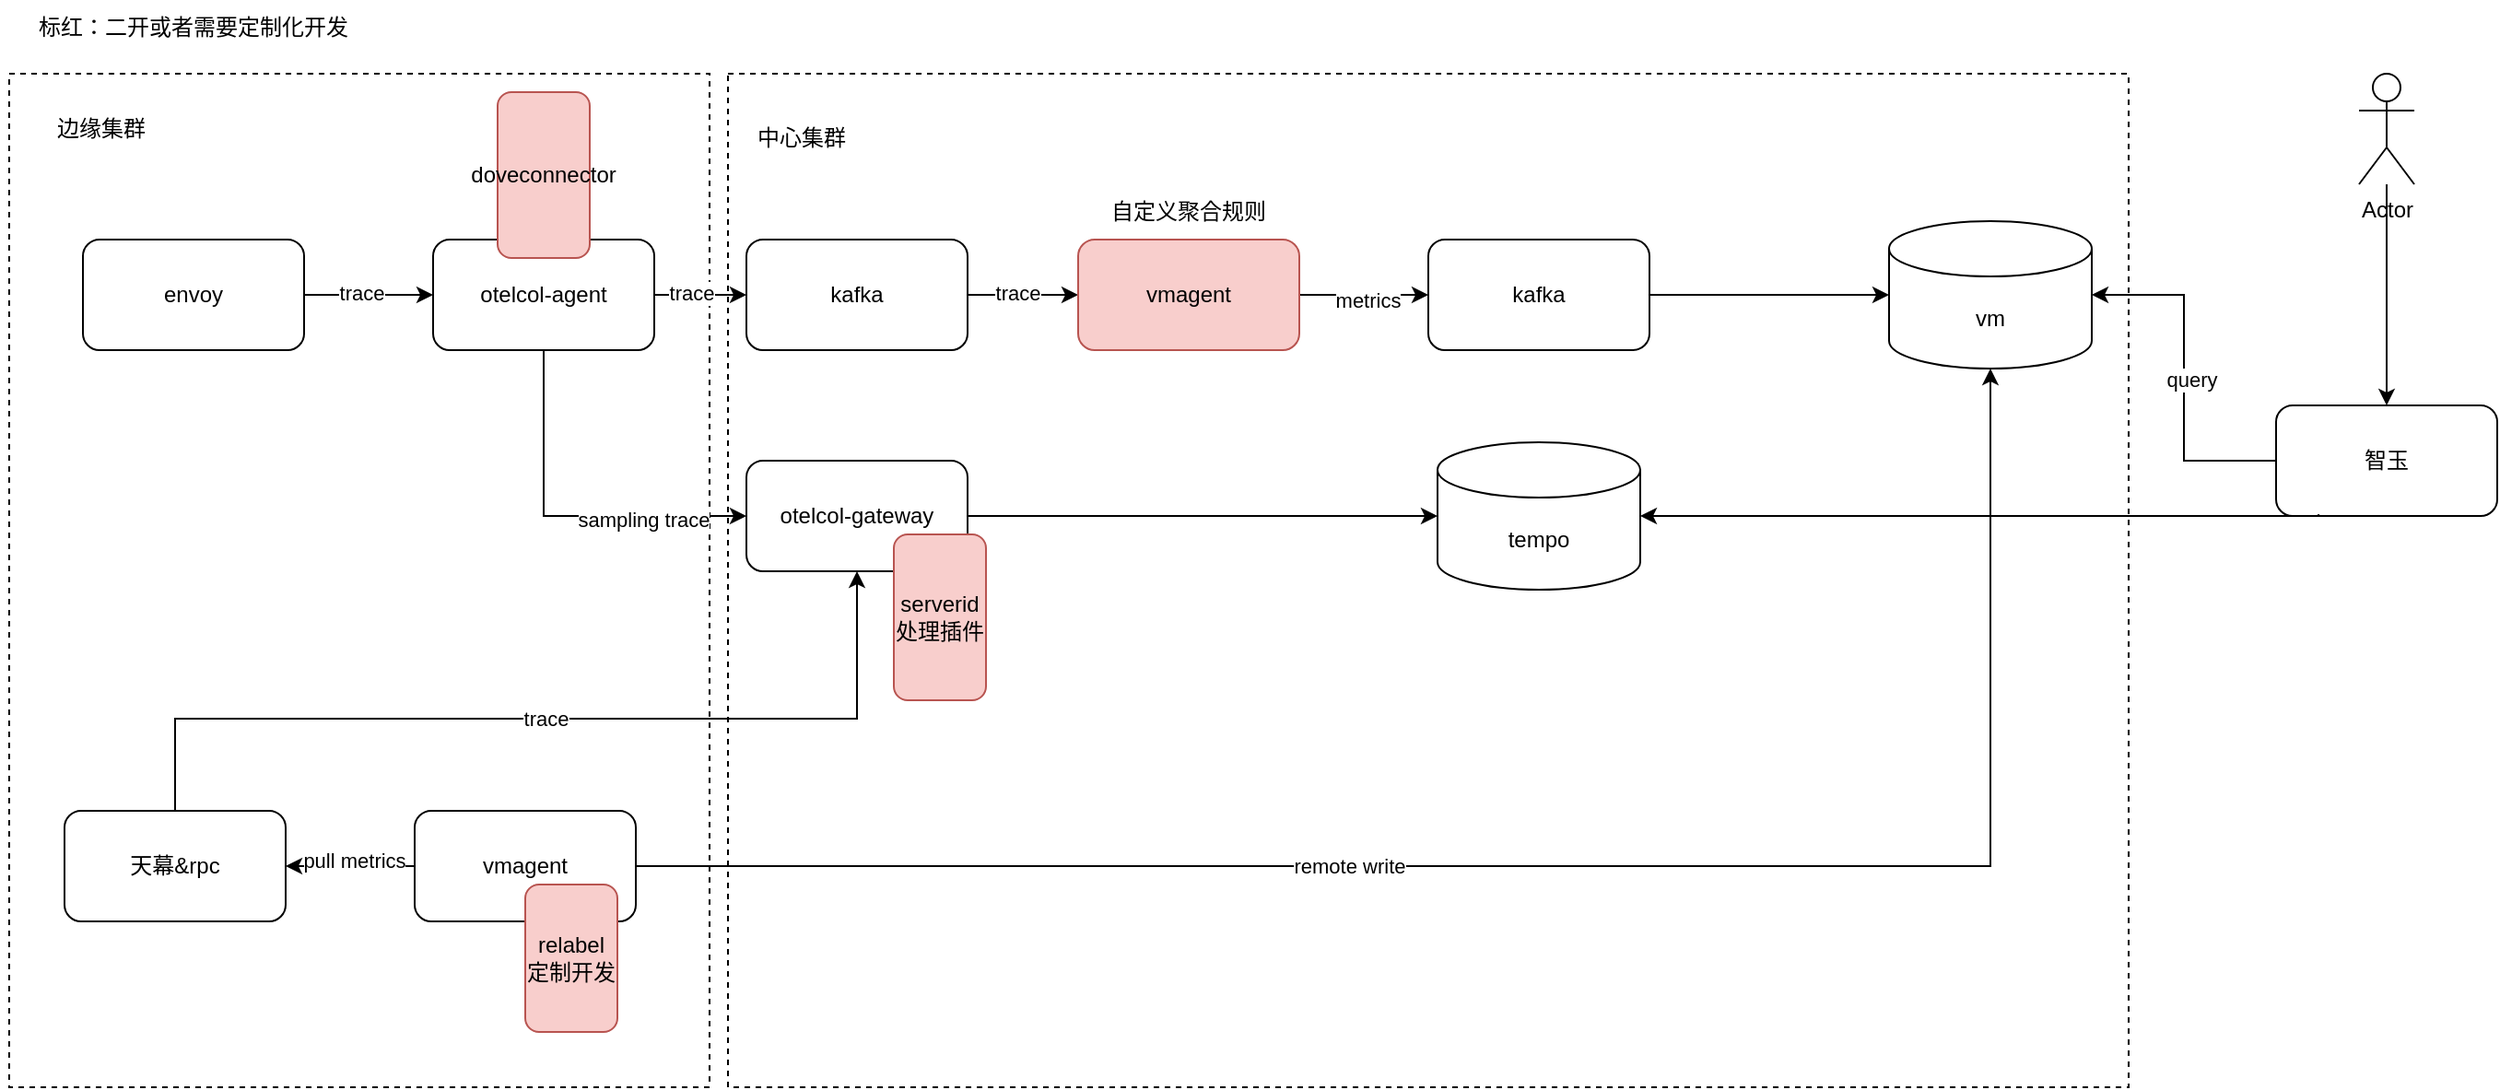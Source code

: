 <mxfile version="28.0.4">
  <diagram name="第 1 页" id="F-PVojoKSc9qVgIyFXDi">
    <mxGraphModel dx="1042" dy="670" grid="1" gridSize="10" guides="1" tooltips="1" connect="1" arrows="1" fold="1" page="1" pageScale="1" pageWidth="827" pageHeight="1169" math="0" shadow="0">
      <root>
        <mxCell id="0" />
        <mxCell id="1" parent="0" />
        <mxCell id="RF478VplAfsEbwWnG10n-51" value="" style="rounded=0;whiteSpace=wrap;html=1;dashed=1;" parent="1" vertex="1">
          <mxGeometry x="430" y="90" width="760" height="550" as="geometry" />
        </mxCell>
        <mxCell id="RF478VplAfsEbwWnG10n-49" value="" style="rounded=0;whiteSpace=wrap;html=1;dashed=1;" parent="1" vertex="1">
          <mxGeometry x="40" y="90" width="380" height="550" as="geometry" />
        </mxCell>
        <mxCell id="RF478VplAfsEbwWnG10n-8" value="" style="edgeStyle=orthogonalEdgeStyle;rounded=0;orthogonalLoop=1;jettySize=auto;html=1;" parent="1" source="RF478VplAfsEbwWnG10n-1" target="RF478VplAfsEbwWnG10n-4" edge="1">
          <mxGeometry relative="1" as="geometry" />
        </mxCell>
        <mxCell id="RF478VplAfsEbwWnG10n-17" value="trace" style="edgeLabel;html=1;align=center;verticalAlign=middle;resizable=0;points=[];" parent="RF478VplAfsEbwWnG10n-8" vertex="1" connectable="0">
          <mxGeometry x="-0.2" y="1" relative="1" as="geometry">
            <mxPoint as="offset" />
          </mxGeometry>
        </mxCell>
        <mxCell id="RF478VplAfsEbwWnG10n-30" style="edgeStyle=orthogonalEdgeStyle;rounded=0;orthogonalLoop=1;jettySize=auto;html=1;entryX=0;entryY=0.5;entryDx=0;entryDy=0;" parent="1" source="RF478VplAfsEbwWnG10n-1" target="RF478VplAfsEbwWnG10n-11" edge="1">
          <mxGeometry relative="1" as="geometry">
            <Array as="points">
              <mxPoint x="330" y="330" />
            </Array>
          </mxGeometry>
        </mxCell>
        <mxCell id="RF478VplAfsEbwWnG10n-32" value="sampling trace" style="edgeLabel;html=1;align=center;verticalAlign=middle;resizable=0;points=[];" parent="RF478VplAfsEbwWnG10n-30" vertex="1" connectable="0">
          <mxGeometry x="0.44" y="-2" relative="1" as="geometry">
            <mxPoint as="offset" />
          </mxGeometry>
        </mxCell>
        <mxCell id="RF478VplAfsEbwWnG10n-1" value="otelcol-agent" style="rounded=1;whiteSpace=wrap;html=1;" parent="1" vertex="1">
          <mxGeometry x="270" y="180" width="120" height="60" as="geometry" />
        </mxCell>
        <mxCell id="RF478VplAfsEbwWnG10n-7" value="" style="edgeStyle=orthogonalEdgeStyle;rounded=0;orthogonalLoop=1;jettySize=auto;html=1;" parent="1" source="RF478VplAfsEbwWnG10n-3" target="RF478VplAfsEbwWnG10n-1" edge="1">
          <mxGeometry relative="1" as="geometry" />
        </mxCell>
        <mxCell id="RF478VplAfsEbwWnG10n-16" value="trace" style="edgeLabel;html=1;align=center;verticalAlign=middle;resizable=0;points=[];" parent="RF478VplAfsEbwWnG10n-7" vertex="1" connectable="0">
          <mxGeometry x="-0.114" y="1" relative="1" as="geometry">
            <mxPoint as="offset" />
          </mxGeometry>
        </mxCell>
        <mxCell id="RF478VplAfsEbwWnG10n-3" value="envoy" style="rounded=1;whiteSpace=wrap;html=1;" parent="1" vertex="1">
          <mxGeometry x="80" y="180" width="120" height="60" as="geometry" />
        </mxCell>
        <mxCell id="RF478VplAfsEbwWnG10n-9" value="" style="edgeStyle=orthogonalEdgeStyle;rounded=0;orthogonalLoop=1;jettySize=auto;html=1;" parent="1" source="RF478VplAfsEbwWnG10n-4" target="RF478VplAfsEbwWnG10n-5" edge="1">
          <mxGeometry relative="1" as="geometry" />
        </mxCell>
        <mxCell id="RF478VplAfsEbwWnG10n-18" value="trace" style="edgeLabel;html=1;align=center;verticalAlign=middle;resizable=0;points=[];" parent="RF478VplAfsEbwWnG10n-9" vertex="1" connectable="0">
          <mxGeometry x="-0.1" y="1" relative="1" as="geometry">
            <mxPoint as="offset" />
          </mxGeometry>
        </mxCell>
        <mxCell id="RF478VplAfsEbwWnG10n-4" value="kafka" style="rounded=1;whiteSpace=wrap;html=1;" parent="1" vertex="1">
          <mxGeometry x="440" y="180" width="120" height="60" as="geometry" />
        </mxCell>
        <mxCell id="RF478VplAfsEbwWnG10n-10" value="" style="edgeStyle=orthogonalEdgeStyle;rounded=0;orthogonalLoop=1;jettySize=auto;html=1;" parent="1" source="RF478VplAfsEbwWnG10n-5" target="RF478VplAfsEbwWnG10n-6" edge="1">
          <mxGeometry relative="1" as="geometry" />
        </mxCell>
        <mxCell id="RF478VplAfsEbwWnG10n-19" value="metrics" style="edgeLabel;html=1;align=center;verticalAlign=middle;resizable=0;points=[];" parent="RF478VplAfsEbwWnG10n-10" vertex="1" connectable="0">
          <mxGeometry x="0.057" y="-3" relative="1" as="geometry">
            <mxPoint as="offset" />
          </mxGeometry>
        </mxCell>
        <mxCell id="RF478VplAfsEbwWnG10n-5" value="vmagent" style="rounded=1;whiteSpace=wrap;html=1;fillColor=#f8cecc;strokeColor=#b85450;" parent="1" vertex="1">
          <mxGeometry x="620" y="180" width="120" height="60" as="geometry" />
        </mxCell>
        <mxCell id="RF478VplAfsEbwWnG10n-6" value="kafka" style="rounded=1;whiteSpace=wrap;html=1;" parent="1" vertex="1">
          <mxGeometry x="810" y="180" width="120" height="60" as="geometry" />
        </mxCell>
        <mxCell id="RF478VplAfsEbwWnG10n-31" style="edgeStyle=orthogonalEdgeStyle;rounded=0;orthogonalLoop=1;jettySize=auto;html=1;" parent="1" source="RF478VplAfsEbwWnG10n-11" target="RF478VplAfsEbwWnG10n-25" edge="1">
          <mxGeometry relative="1" as="geometry" />
        </mxCell>
        <mxCell id="RF478VplAfsEbwWnG10n-11" value="otelcol-gateway" style="rounded=1;whiteSpace=wrap;html=1;" parent="1" vertex="1">
          <mxGeometry x="440" y="300" width="120" height="60" as="geometry" />
        </mxCell>
        <mxCell id="RF478VplAfsEbwWnG10n-25" value="tempo" style="shape=cylinder3;whiteSpace=wrap;html=1;boundedLbl=1;backgroundOutline=1;size=15;" parent="1" vertex="1">
          <mxGeometry x="815" y="290" width="110" height="80" as="geometry" />
        </mxCell>
        <mxCell id="RF478VplAfsEbwWnG10n-26" value="vm" style="shape=cylinder3;whiteSpace=wrap;html=1;boundedLbl=1;backgroundOutline=1;size=15;" parent="1" vertex="1">
          <mxGeometry x="1060" y="170" width="110" height="80" as="geometry" />
        </mxCell>
        <mxCell id="RF478VplAfsEbwWnG10n-29" style="edgeStyle=orthogonalEdgeStyle;rounded=0;orthogonalLoop=1;jettySize=auto;html=1;entryX=0;entryY=0.5;entryDx=0;entryDy=0;entryPerimeter=0;" parent="1" source="RF478VplAfsEbwWnG10n-6" target="RF478VplAfsEbwWnG10n-26" edge="1">
          <mxGeometry relative="1" as="geometry" />
        </mxCell>
        <mxCell id="RF478VplAfsEbwWnG10n-37" style="edgeStyle=orthogonalEdgeStyle;rounded=0;orthogonalLoop=1;jettySize=auto;html=1;entryX=0.5;entryY=1;entryDx=0;entryDy=0;" parent="1" source="RF478VplAfsEbwWnG10n-33" target="RF478VplAfsEbwWnG10n-11" edge="1">
          <mxGeometry relative="1" as="geometry">
            <Array as="points">
              <mxPoint x="130" y="440" />
              <mxPoint x="500" y="440" />
            </Array>
          </mxGeometry>
        </mxCell>
        <mxCell id="RF478VplAfsEbwWnG10n-38" value="trace" style="edgeLabel;html=1;align=center;verticalAlign=middle;resizable=0;points=[];" parent="RF478VplAfsEbwWnG10n-37" vertex="1" connectable="0">
          <mxGeometry x="0.004" relative="1" as="geometry">
            <mxPoint as="offset" />
          </mxGeometry>
        </mxCell>
        <mxCell id="RF478VplAfsEbwWnG10n-33" value="天幕&amp;amp;rpc" style="rounded=1;whiteSpace=wrap;html=1;" parent="1" vertex="1">
          <mxGeometry x="70" y="490" width="120" height="60" as="geometry" />
        </mxCell>
        <mxCell id="RF478VplAfsEbwWnG10n-35" value="" style="edgeStyle=orthogonalEdgeStyle;rounded=0;orthogonalLoop=1;jettySize=auto;html=1;" parent="1" source="RF478VplAfsEbwWnG10n-34" target="RF478VplAfsEbwWnG10n-33" edge="1">
          <mxGeometry relative="1" as="geometry" />
        </mxCell>
        <mxCell id="RF478VplAfsEbwWnG10n-36" value="pull metrics" style="edgeLabel;html=1;align=center;verticalAlign=middle;resizable=0;points=[];" parent="RF478VplAfsEbwWnG10n-35" vertex="1" connectable="0">
          <mxGeometry x="-0.057" y="-3" relative="1" as="geometry">
            <mxPoint as="offset" />
          </mxGeometry>
        </mxCell>
        <mxCell id="RF478VplAfsEbwWnG10n-39" style="edgeStyle=orthogonalEdgeStyle;rounded=0;orthogonalLoop=1;jettySize=auto;html=1;" parent="1" source="RF478VplAfsEbwWnG10n-34" target="RF478VplAfsEbwWnG10n-26" edge="1">
          <mxGeometry relative="1" as="geometry" />
        </mxCell>
        <mxCell id="RF478VplAfsEbwWnG10n-40" value="remote write" style="edgeLabel;html=1;align=center;verticalAlign=middle;resizable=0;points=[];" parent="RF478VplAfsEbwWnG10n-39" vertex="1" connectable="0">
          <mxGeometry x="-0.23" relative="1" as="geometry">
            <mxPoint as="offset" />
          </mxGeometry>
        </mxCell>
        <mxCell id="RF478VplAfsEbwWnG10n-34" value="vmagent" style="rounded=1;whiteSpace=wrap;html=1;" parent="1" vertex="1">
          <mxGeometry x="260" y="490" width="120" height="60" as="geometry" />
        </mxCell>
        <mxCell id="RF478VplAfsEbwWnG10n-41" value="智玉" style="rounded=1;whiteSpace=wrap;html=1;" parent="1" vertex="1">
          <mxGeometry x="1270" y="270" width="120" height="60" as="geometry" />
        </mxCell>
        <mxCell id="RF478VplAfsEbwWnG10n-42" style="edgeStyle=orthogonalEdgeStyle;rounded=0;orthogonalLoop=1;jettySize=auto;html=1;entryX=1;entryY=0.5;entryDx=0;entryDy=0;entryPerimeter=0;" parent="1" source="RF478VplAfsEbwWnG10n-41" target="RF478VplAfsEbwWnG10n-26" edge="1">
          <mxGeometry relative="1" as="geometry" />
        </mxCell>
        <mxCell id="RF478VplAfsEbwWnG10n-43" value="query" style="edgeLabel;html=1;align=center;verticalAlign=middle;resizable=0;points=[];" parent="RF478VplAfsEbwWnG10n-42" vertex="1" connectable="0">
          <mxGeometry x="-0.011" y="-4" relative="1" as="geometry">
            <mxPoint as="offset" />
          </mxGeometry>
        </mxCell>
        <mxCell id="RF478VplAfsEbwWnG10n-45" style="edgeStyle=orthogonalEdgeStyle;rounded=0;orthogonalLoop=1;jettySize=auto;html=1;entryX=1;entryY=0.5;entryDx=0;entryDy=0;entryPerimeter=0;exitX=0.192;exitY=0.983;exitDx=0;exitDy=0;exitPerimeter=0;" parent="1" source="RF478VplAfsEbwWnG10n-41" target="RF478VplAfsEbwWnG10n-25" edge="1">
          <mxGeometry relative="1" as="geometry">
            <Array as="points">
              <mxPoint x="1293" y="330" />
            </Array>
          </mxGeometry>
        </mxCell>
        <mxCell id="RF478VplAfsEbwWnG10n-47" style="edgeStyle=orthogonalEdgeStyle;rounded=0;orthogonalLoop=1;jettySize=auto;html=1;" parent="1" source="RF478VplAfsEbwWnG10n-46" target="RF478VplAfsEbwWnG10n-41" edge="1">
          <mxGeometry relative="1" as="geometry" />
        </mxCell>
        <mxCell id="RF478VplAfsEbwWnG10n-46" value="Actor" style="shape=umlActor;verticalLabelPosition=bottom;verticalAlign=top;html=1;outlineConnect=0;" parent="1" vertex="1">
          <mxGeometry x="1315" y="90" width="30" height="60" as="geometry" />
        </mxCell>
        <mxCell id="RF478VplAfsEbwWnG10n-50" value="边缘集群" style="text;html=1;align=center;verticalAlign=middle;whiteSpace=wrap;rounded=0;" parent="1" vertex="1">
          <mxGeometry x="60" y="105" width="60" height="30" as="geometry" />
        </mxCell>
        <mxCell id="RF478VplAfsEbwWnG10n-52" value="中心集群" style="text;html=1;align=center;verticalAlign=middle;whiteSpace=wrap;rounded=0;" parent="1" vertex="1">
          <mxGeometry x="440" y="110" width="60" height="30" as="geometry" />
        </mxCell>
        <mxCell id="RF478VplAfsEbwWnG10n-54" value="relabel定制开发" style="rounded=1;whiteSpace=wrap;html=1;fillColor=#f8cecc;strokeColor=#b85450;" parent="1" vertex="1">
          <mxGeometry x="320" y="530" width="50" height="80" as="geometry" />
        </mxCell>
        <mxCell id="RF478VplAfsEbwWnG10n-55" value="serverid处理插件" style="rounded=1;whiteSpace=wrap;html=1;fillColor=#f8cecc;strokeColor=#b85450;" parent="1" vertex="1">
          <mxGeometry x="520" y="340" width="50" height="90" as="geometry" />
        </mxCell>
        <mxCell id="RF478VplAfsEbwWnG10n-56" value="doveconnector" style="rounded=1;whiteSpace=wrap;html=1;fillColor=#f8cecc;strokeColor=#b85450;" parent="1" vertex="1">
          <mxGeometry x="305" y="100" width="50" height="90" as="geometry" />
        </mxCell>
        <mxCell id="RF478VplAfsEbwWnG10n-57" value="自定义聚合规则" style="text;html=1;align=center;verticalAlign=middle;whiteSpace=wrap;rounded=0;" parent="1" vertex="1">
          <mxGeometry x="630" y="150" width="100" height="30" as="geometry" />
        </mxCell>
        <mxCell id="RF478VplAfsEbwWnG10n-58" value="标红：二开或者需要定制化开发" style="text;html=1;align=center;verticalAlign=middle;whiteSpace=wrap;rounded=0;" parent="1" vertex="1">
          <mxGeometry x="35" y="50" width="210" height="30" as="geometry" />
        </mxCell>
      </root>
    </mxGraphModel>
  </diagram>
</mxfile>
